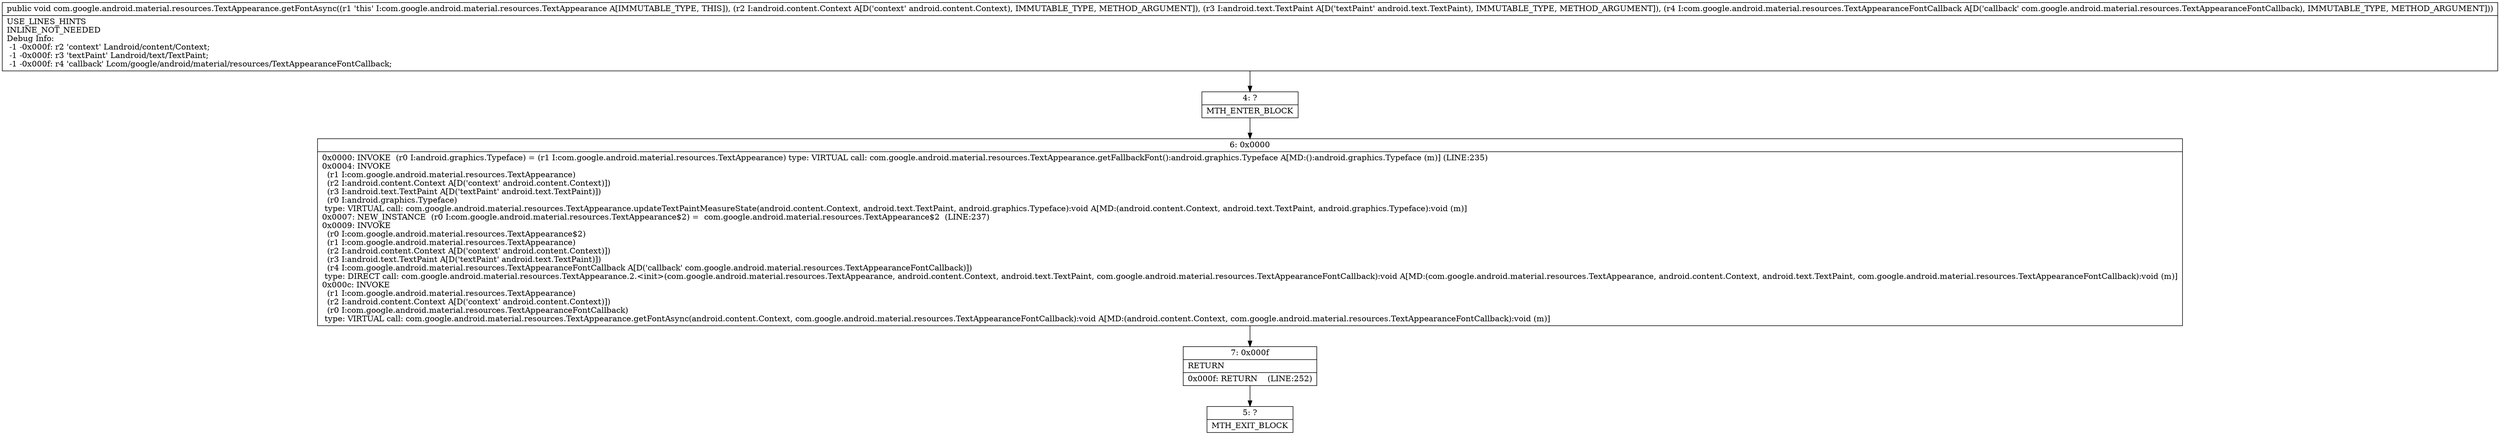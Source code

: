 digraph "CFG forcom.google.android.material.resources.TextAppearance.getFontAsync(Landroid\/content\/Context;Landroid\/text\/TextPaint;Lcom\/google\/android\/material\/resources\/TextAppearanceFontCallback;)V" {
Node_4 [shape=record,label="{4\:\ ?|MTH_ENTER_BLOCK\l}"];
Node_6 [shape=record,label="{6\:\ 0x0000|0x0000: INVOKE  (r0 I:android.graphics.Typeface) = (r1 I:com.google.android.material.resources.TextAppearance) type: VIRTUAL call: com.google.android.material.resources.TextAppearance.getFallbackFont():android.graphics.Typeface A[MD:():android.graphics.Typeface (m)] (LINE:235)\l0x0004: INVOKE  \l  (r1 I:com.google.android.material.resources.TextAppearance)\l  (r2 I:android.content.Context A[D('context' android.content.Context)])\l  (r3 I:android.text.TextPaint A[D('textPaint' android.text.TextPaint)])\l  (r0 I:android.graphics.Typeface)\l type: VIRTUAL call: com.google.android.material.resources.TextAppearance.updateTextPaintMeasureState(android.content.Context, android.text.TextPaint, android.graphics.Typeface):void A[MD:(android.content.Context, android.text.TextPaint, android.graphics.Typeface):void (m)]\l0x0007: NEW_INSTANCE  (r0 I:com.google.android.material.resources.TextAppearance$2) =  com.google.android.material.resources.TextAppearance$2  (LINE:237)\l0x0009: INVOKE  \l  (r0 I:com.google.android.material.resources.TextAppearance$2)\l  (r1 I:com.google.android.material.resources.TextAppearance)\l  (r2 I:android.content.Context A[D('context' android.content.Context)])\l  (r3 I:android.text.TextPaint A[D('textPaint' android.text.TextPaint)])\l  (r4 I:com.google.android.material.resources.TextAppearanceFontCallback A[D('callback' com.google.android.material.resources.TextAppearanceFontCallback)])\l type: DIRECT call: com.google.android.material.resources.TextAppearance.2.\<init\>(com.google.android.material.resources.TextAppearance, android.content.Context, android.text.TextPaint, com.google.android.material.resources.TextAppearanceFontCallback):void A[MD:(com.google.android.material.resources.TextAppearance, android.content.Context, android.text.TextPaint, com.google.android.material.resources.TextAppearanceFontCallback):void (m)]\l0x000c: INVOKE  \l  (r1 I:com.google.android.material.resources.TextAppearance)\l  (r2 I:android.content.Context A[D('context' android.content.Context)])\l  (r0 I:com.google.android.material.resources.TextAppearanceFontCallback)\l type: VIRTUAL call: com.google.android.material.resources.TextAppearance.getFontAsync(android.content.Context, com.google.android.material.resources.TextAppearanceFontCallback):void A[MD:(android.content.Context, com.google.android.material.resources.TextAppearanceFontCallback):void (m)]\l}"];
Node_7 [shape=record,label="{7\:\ 0x000f|RETURN\l|0x000f: RETURN    (LINE:252)\l}"];
Node_5 [shape=record,label="{5\:\ ?|MTH_EXIT_BLOCK\l}"];
MethodNode[shape=record,label="{public void com.google.android.material.resources.TextAppearance.getFontAsync((r1 'this' I:com.google.android.material.resources.TextAppearance A[IMMUTABLE_TYPE, THIS]), (r2 I:android.content.Context A[D('context' android.content.Context), IMMUTABLE_TYPE, METHOD_ARGUMENT]), (r3 I:android.text.TextPaint A[D('textPaint' android.text.TextPaint), IMMUTABLE_TYPE, METHOD_ARGUMENT]), (r4 I:com.google.android.material.resources.TextAppearanceFontCallback A[D('callback' com.google.android.material.resources.TextAppearanceFontCallback), IMMUTABLE_TYPE, METHOD_ARGUMENT]))  | USE_LINES_HINTS\lINLINE_NOT_NEEDED\lDebug Info:\l  \-1 \-0x000f: r2 'context' Landroid\/content\/Context;\l  \-1 \-0x000f: r3 'textPaint' Landroid\/text\/TextPaint;\l  \-1 \-0x000f: r4 'callback' Lcom\/google\/android\/material\/resources\/TextAppearanceFontCallback;\l}"];
MethodNode -> Node_4;Node_4 -> Node_6;
Node_6 -> Node_7;
Node_7 -> Node_5;
}

